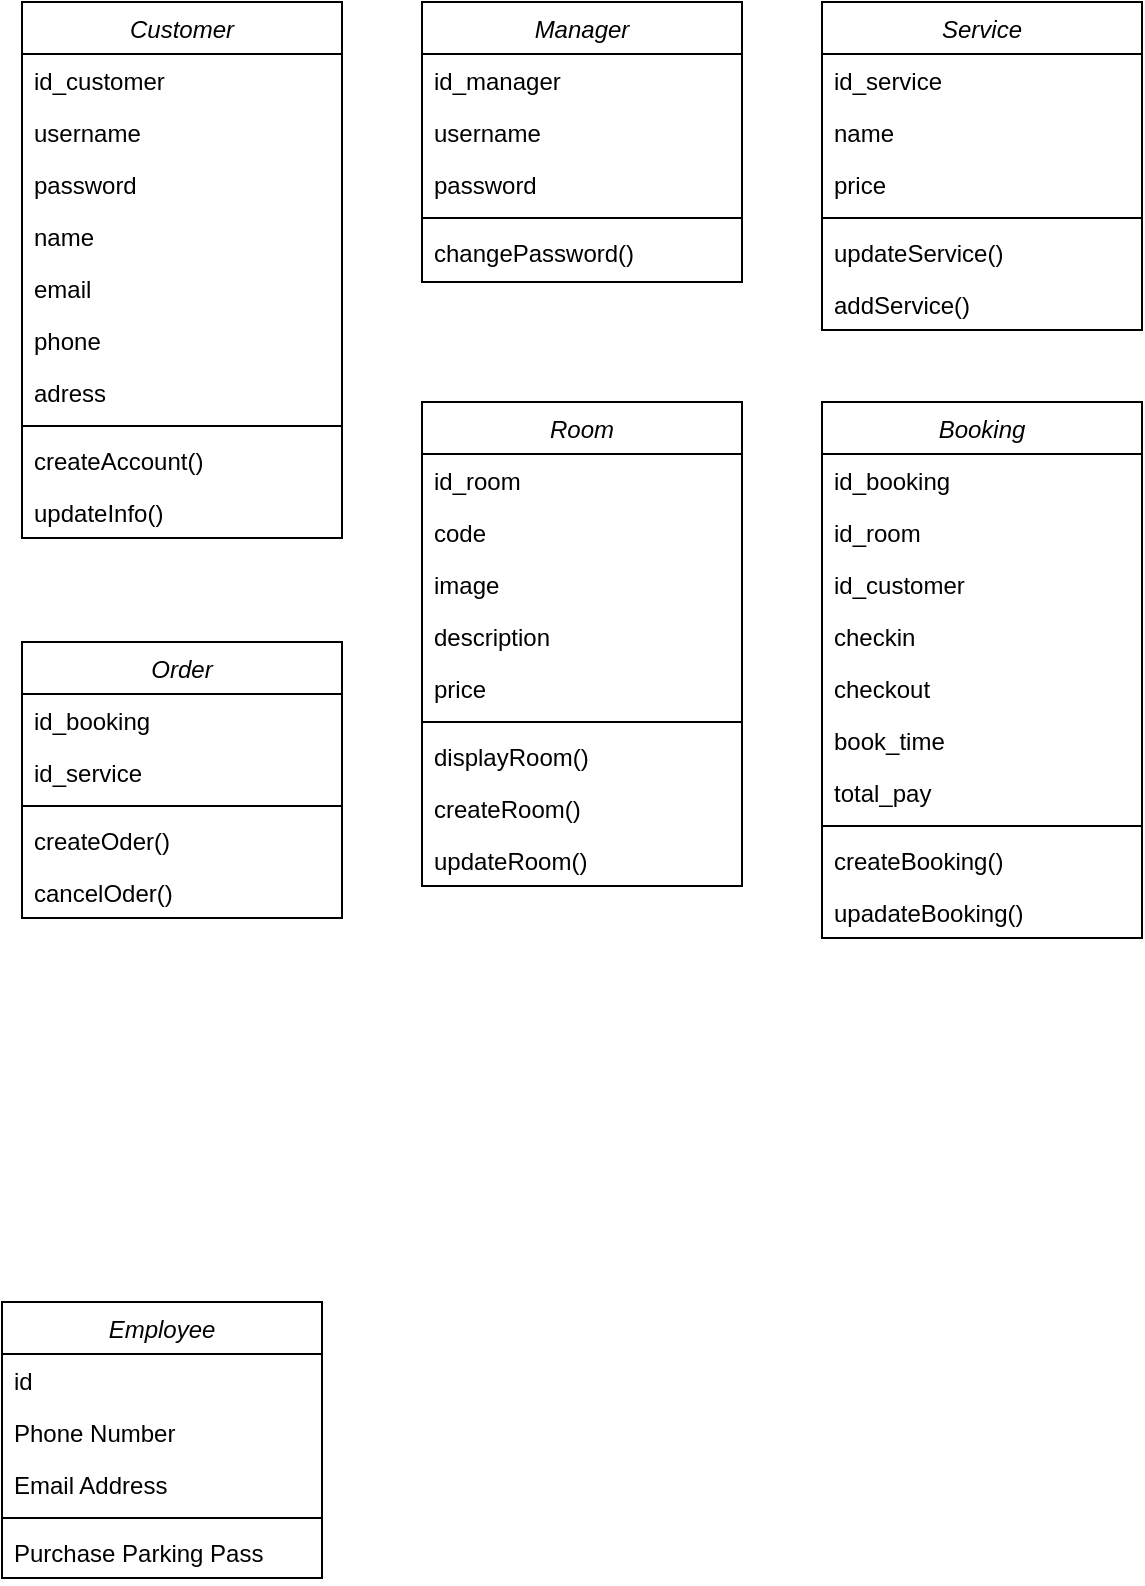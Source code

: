 <mxfile version="12.9.9" type="device"><diagram id="C5RBs43oDa-KdzZeNtuy" name="Class diagram"><mxGraphModel dx="1038" dy="607" grid="1" gridSize="10" guides="1" tooltips="1" connect="1" arrows="1" fold="1" page="1" pageScale="1" pageWidth="827" pageHeight="1169" math="0" shadow="0"><root><mxCell id="WIyWlLk6GJQsqaUBKTNV-0"/><mxCell id="WIyWlLk6GJQsqaUBKTNV-1" parent="WIyWlLk6GJQsqaUBKTNV-0"/><mxCell id="zkfFHV4jXpPFQw0GAbJ--0" value="Customer" style="swimlane;fontStyle=2;align=center;verticalAlign=top;childLayout=stackLayout;horizontal=1;startSize=26;horizontalStack=0;resizeParent=1;resizeLast=0;collapsible=1;marginBottom=0;rounded=0;shadow=0;strokeWidth=1;" parent="WIyWlLk6GJQsqaUBKTNV-1" vertex="1"><mxGeometry x="40" y="40" width="160" height="268" as="geometry"><mxRectangle x="230" y="140" width="160" height="26" as="alternateBounds"/></mxGeometry></mxCell><mxCell id="zkfFHV4jXpPFQw0GAbJ--1" value="id_customer" style="text;align=left;verticalAlign=top;spacingLeft=4;spacingRight=4;overflow=hidden;rotatable=0;points=[[0,0.5],[1,0.5]];portConstraint=eastwest;" parent="zkfFHV4jXpPFQw0GAbJ--0" vertex="1"><mxGeometry y="26" width="160" height="26" as="geometry"/></mxCell><mxCell id="xKY5hXnXbnVDb_xaeGiG-46" value="username" style="text;align=left;verticalAlign=top;spacingLeft=4;spacingRight=4;overflow=hidden;rotatable=0;points=[[0,0.5],[1,0.5]];portConstraint=eastwest;" parent="zkfFHV4jXpPFQw0GAbJ--0" vertex="1"><mxGeometry y="52" width="160" height="26" as="geometry"/></mxCell><mxCell id="xKY5hXnXbnVDb_xaeGiG-45" value="password" style="text;align=left;verticalAlign=top;spacingLeft=4;spacingRight=4;overflow=hidden;rotatable=0;points=[[0,0.5],[1,0.5]];portConstraint=eastwest;" parent="zkfFHV4jXpPFQw0GAbJ--0" vertex="1"><mxGeometry y="78" width="160" height="26" as="geometry"/></mxCell><mxCell id="zkfFHV4jXpPFQw0GAbJ--2" value="name" style="text;align=left;verticalAlign=top;spacingLeft=4;spacingRight=4;overflow=hidden;rotatable=0;points=[[0,0.5],[1,0.5]];portConstraint=eastwest;rounded=0;shadow=0;html=0;" parent="zkfFHV4jXpPFQw0GAbJ--0" vertex="1"><mxGeometry y="104" width="160" height="26" as="geometry"/></mxCell><mxCell id="xKY5hXnXbnVDb_xaeGiG-36" value="email" style="text;align=left;verticalAlign=top;spacingLeft=4;spacingRight=4;overflow=hidden;rotatable=0;points=[[0,0.5],[1,0.5]];portConstraint=eastwest;rounded=0;shadow=0;html=0;" parent="zkfFHV4jXpPFQw0GAbJ--0" vertex="1"><mxGeometry y="130" width="160" height="26" as="geometry"/></mxCell><mxCell id="zkfFHV4jXpPFQw0GAbJ--3" value="phone" style="text;align=left;verticalAlign=top;spacingLeft=4;spacingRight=4;overflow=hidden;rotatable=0;points=[[0,0.5],[1,0.5]];portConstraint=eastwest;rounded=0;shadow=0;html=0;" parent="zkfFHV4jXpPFQw0GAbJ--0" vertex="1"><mxGeometry y="156" width="160" height="26" as="geometry"/></mxCell><mxCell id="xKY5hXnXbnVDb_xaeGiG-38" value="adress" style="text;align=left;verticalAlign=top;spacingLeft=4;spacingRight=4;overflow=hidden;rotatable=0;points=[[0,0.5],[1,0.5]];portConstraint=eastwest;rounded=0;shadow=0;html=0;" parent="zkfFHV4jXpPFQw0GAbJ--0" vertex="1"><mxGeometry y="182" width="160" height="26" as="geometry"/></mxCell><mxCell id="zkfFHV4jXpPFQw0GAbJ--4" value="" style="line;html=1;strokeWidth=1;align=left;verticalAlign=middle;spacingTop=-1;spacingLeft=3;spacingRight=3;rotatable=0;labelPosition=right;points=[];portConstraint=eastwest;" parent="zkfFHV4jXpPFQw0GAbJ--0" vertex="1"><mxGeometry y="208" width="160" height="8" as="geometry"/></mxCell><mxCell id="zkfFHV4jXpPFQw0GAbJ--5" value="createAccount()" style="text;align=left;verticalAlign=top;spacingLeft=4;spacingRight=4;overflow=hidden;rotatable=0;points=[[0,0.5],[1,0.5]];portConstraint=eastwest;" parent="zkfFHV4jXpPFQw0GAbJ--0" vertex="1"><mxGeometry y="216" width="160" height="26" as="geometry"/></mxCell><mxCell id="xKY5hXnXbnVDb_xaeGiG-44" value="updateInfo()" style="text;align=left;verticalAlign=top;spacingLeft=4;spacingRight=4;overflow=hidden;rotatable=0;points=[[0,0.5],[1,0.5]];portConstraint=eastwest;" parent="zkfFHV4jXpPFQw0GAbJ--0" vertex="1"><mxGeometry y="242" width="160" height="26" as="geometry"/></mxCell><mxCell id="xKY5hXnXbnVDb_xaeGiG-0" value="Manager" style="swimlane;fontStyle=2;align=center;verticalAlign=top;childLayout=stackLayout;horizontal=1;startSize=26;horizontalStack=0;resizeParent=1;resizeLast=0;collapsible=1;marginBottom=0;rounded=0;shadow=0;strokeWidth=1;" parent="WIyWlLk6GJQsqaUBKTNV-1" vertex="1"><mxGeometry x="240" y="40" width="160" height="140" as="geometry"><mxRectangle x="230" y="140" width="160" height="26" as="alternateBounds"/></mxGeometry></mxCell><mxCell id="xKY5hXnXbnVDb_xaeGiG-1" value="id_manager" style="text;align=left;verticalAlign=top;spacingLeft=4;spacingRight=4;overflow=hidden;rotatable=0;points=[[0,0.5],[1,0.5]];portConstraint=eastwest;" parent="xKY5hXnXbnVDb_xaeGiG-0" vertex="1"><mxGeometry y="26" width="160" height="26" as="geometry"/></mxCell><mxCell id="xKY5hXnXbnVDb_xaeGiG-2" value="username" style="text;align=left;verticalAlign=top;spacingLeft=4;spacingRight=4;overflow=hidden;rotatable=0;points=[[0,0.5],[1,0.5]];portConstraint=eastwest;rounded=0;shadow=0;html=0;" parent="xKY5hXnXbnVDb_xaeGiG-0" vertex="1"><mxGeometry y="52" width="160" height="26" as="geometry"/></mxCell><mxCell id="xKY5hXnXbnVDb_xaeGiG-3" value="password" style="text;align=left;verticalAlign=top;spacingLeft=4;spacingRight=4;overflow=hidden;rotatable=0;points=[[0,0.5],[1,0.5]];portConstraint=eastwest;rounded=0;shadow=0;html=0;" parent="xKY5hXnXbnVDb_xaeGiG-0" vertex="1"><mxGeometry y="78" width="160" height="26" as="geometry"/></mxCell><mxCell id="xKY5hXnXbnVDb_xaeGiG-4" value="" style="line;html=1;strokeWidth=1;align=left;verticalAlign=middle;spacingTop=-1;spacingLeft=3;spacingRight=3;rotatable=0;labelPosition=right;points=[];portConstraint=eastwest;" parent="xKY5hXnXbnVDb_xaeGiG-0" vertex="1"><mxGeometry y="104" width="160" height="8" as="geometry"/></mxCell><mxCell id="xKY5hXnXbnVDb_xaeGiG-5" value="changePassword()" style="text;align=left;verticalAlign=top;spacingLeft=4;spacingRight=4;overflow=hidden;rotatable=0;points=[[0,0.5],[1,0.5]];portConstraint=eastwest;" parent="xKY5hXnXbnVDb_xaeGiG-0" vertex="1"><mxGeometry y="112" width="160" height="26" as="geometry"/></mxCell><mxCell id="xKY5hXnXbnVDb_xaeGiG-61" value="Service" style="swimlane;fontStyle=2;align=center;verticalAlign=top;childLayout=stackLayout;horizontal=1;startSize=26;horizontalStack=0;resizeParent=1;resizeLast=0;collapsible=1;marginBottom=0;rounded=0;shadow=0;strokeWidth=1;" parent="WIyWlLk6GJQsqaUBKTNV-1" vertex="1"><mxGeometry x="440" y="40" width="160" height="164" as="geometry"><mxRectangle x="230" y="140" width="160" height="26" as="alternateBounds"/></mxGeometry></mxCell><mxCell id="xKY5hXnXbnVDb_xaeGiG-62" value="id_service" style="text;align=left;verticalAlign=top;spacingLeft=4;spacingRight=4;overflow=hidden;rotatable=0;points=[[0,0.5],[1,0.5]];portConstraint=eastwest;" parent="xKY5hXnXbnVDb_xaeGiG-61" vertex="1"><mxGeometry y="26" width="160" height="26" as="geometry"/></mxCell><mxCell id="xKY5hXnXbnVDb_xaeGiG-63" value="name" style="text;align=left;verticalAlign=top;spacingLeft=4;spacingRight=4;overflow=hidden;rotatable=0;points=[[0,0.5],[1,0.5]];portConstraint=eastwest;rounded=0;shadow=0;html=0;" parent="xKY5hXnXbnVDb_xaeGiG-61" vertex="1"><mxGeometry y="52" width="160" height="26" as="geometry"/></mxCell><mxCell id="xKY5hXnXbnVDb_xaeGiG-64" value="price" style="text;align=left;verticalAlign=top;spacingLeft=4;spacingRight=4;overflow=hidden;rotatable=0;points=[[0,0.5],[1,0.5]];portConstraint=eastwest;rounded=0;shadow=0;html=0;" parent="xKY5hXnXbnVDb_xaeGiG-61" vertex="1"><mxGeometry y="78" width="160" height="26" as="geometry"/></mxCell><mxCell id="xKY5hXnXbnVDb_xaeGiG-65" value="" style="line;html=1;strokeWidth=1;align=left;verticalAlign=middle;spacingTop=-1;spacingLeft=3;spacingRight=3;rotatable=0;labelPosition=right;points=[];portConstraint=eastwest;" parent="xKY5hXnXbnVDb_xaeGiG-61" vertex="1"><mxGeometry y="104" width="160" height="8" as="geometry"/></mxCell><mxCell id="xKY5hXnXbnVDb_xaeGiG-66" value="updateService()" style="text;align=left;verticalAlign=top;spacingLeft=4;spacingRight=4;overflow=hidden;rotatable=0;points=[[0,0.5],[1,0.5]];portConstraint=eastwest;" parent="xKY5hXnXbnVDb_xaeGiG-61" vertex="1"><mxGeometry y="112" width="160" height="26" as="geometry"/></mxCell><mxCell id="xKY5hXnXbnVDb_xaeGiG-67" value="addService()" style="text;align=left;verticalAlign=top;spacingLeft=4;spacingRight=4;overflow=hidden;rotatable=0;points=[[0,0.5],[1,0.5]];portConstraint=eastwest;" parent="xKY5hXnXbnVDb_xaeGiG-61" vertex="1"><mxGeometry y="138" width="160" height="26" as="geometry"/></mxCell><mxCell id="xKY5hXnXbnVDb_xaeGiG-30" value="Employee" style="swimlane;fontStyle=2;align=center;verticalAlign=top;childLayout=stackLayout;horizontal=1;startSize=26;horizontalStack=0;resizeParent=1;resizeLast=0;collapsible=1;marginBottom=0;rounded=0;shadow=0;strokeWidth=1;" parent="WIyWlLk6GJQsqaUBKTNV-1" vertex="1"><mxGeometry x="30" y="690" width="160" height="138" as="geometry"><mxRectangle x="230" y="140" width="160" height="26" as="alternateBounds"/></mxGeometry></mxCell><mxCell id="xKY5hXnXbnVDb_xaeGiG-31" value="id" style="text;align=left;verticalAlign=top;spacingLeft=4;spacingRight=4;overflow=hidden;rotatable=0;points=[[0,0.5],[1,0.5]];portConstraint=eastwest;" parent="xKY5hXnXbnVDb_xaeGiG-30" vertex="1"><mxGeometry y="26" width="160" height="26" as="geometry"/></mxCell><mxCell id="xKY5hXnXbnVDb_xaeGiG-32" value="Phone Number" style="text;align=left;verticalAlign=top;spacingLeft=4;spacingRight=4;overflow=hidden;rotatable=0;points=[[0,0.5],[1,0.5]];portConstraint=eastwest;rounded=0;shadow=0;html=0;" parent="xKY5hXnXbnVDb_xaeGiG-30" vertex="1"><mxGeometry y="52" width="160" height="26" as="geometry"/></mxCell><mxCell id="xKY5hXnXbnVDb_xaeGiG-33" value="Email Address" style="text;align=left;verticalAlign=top;spacingLeft=4;spacingRight=4;overflow=hidden;rotatable=0;points=[[0,0.5],[1,0.5]];portConstraint=eastwest;rounded=0;shadow=0;html=0;" parent="xKY5hXnXbnVDb_xaeGiG-30" vertex="1"><mxGeometry y="78" width="160" height="26" as="geometry"/></mxCell><mxCell id="xKY5hXnXbnVDb_xaeGiG-34" value="" style="line;html=1;strokeWidth=1;align=left;verticalAlign=middle;spacingTop=-1;spacingLeft=3;spacingRight=3;rotatable=0;labelPosition=right;points=[];portConstraint=eastwest;" parent="xKY5hXnXbnVDb_xaeGiG-30" vertex="1"><mxGeometry y="104" width="160" height="8" as="geometry"/></mxCell><mxCell id="xKY5hXnXbnVDb_xaeGiG-35" value="Purchase Parking Pass" style="text;align=left;verticalAlign=top;spacingLeft=4;spacingRight=4;overflow=hidden;rotatable=0;points=[[0,0.5],[1,0.5]];portConstraint=eastwest;" parent="xKY5hXnXbnVDb_xaeGiG-30" vertex="1"><mxGeometry y="112" width="160" height="26" as="geometry"/></mxCell><mxCell id="xKY5hXnXbnVDb_xaeGiG-12" value="Room" style="swimlane;fontStyle=2;align=center;verticalAlign=top;childLayout=stackLayout;horizontal=1;startSize=26;horizontalStack=0;resizeParent=1;resizeLast=0;collapsible=1;marginBottom=0;rounded=0;shadow=0;strokeWidth=1;" parent="WIyWlLk6GJQsqaUBKTNV-1" vertex="1"><mxGeometry x="240" y="240" width="160" height="242" as="geometry"><mxRectangle x="230" y="140" width="160" height="26" as="alternateBounds"/></mxGeometry></mxCell><mxCell id="xKY5hXnXbnVDb_xaeGiG-13" value="id_room" style="text;align=left;verticalAlign=top;spacingLeft=4;spacingRight=4;overflow=hidden;rotatable=0;points=[[0,0.5],[1,0.5]];portConstraint=eastwest;" parent="xKY5hXnXbnVDb_xaeGiG-12" vertex="1"><mxGeometry y="26" width="160" height="26" as="geometry"/></mxCell><mxCell id="xKY5hXnXbnVDb_xaeGiG-14" value="code" style="text;align=left;verticalAlign=top;spacingLeft=4;spacingRight=4;overflow=hidden;rotatable=0;points=[[0,0.5],[1,0.5]];portConstraint=eastwest;rounded=0;shadow=0;html=0;" parent="xKY5hXnXbnVDb_xaeGiG-12" vertex="1"><mxGeometry y="52" width="160" height="26" as="geometry"/></mxCell><mxCell id="xKY5hXnXbnVDb_xaeGiG-15" value="image" style="text;align=left;verticalAlign=top;spacingLeft=4;spacingRight=4;overflow=hidden;rotatable=0;points=[[0,0.5],[1,0.5]];portConstraint=eastwest;rounded=0;shadow=0;html=0;" parent="xKY5hXnXbnVDb_xaeGiG-12" vertex="1"><mxGeometry y="78" width="160" height="26" as="geometry"/></mxCell><mxCell id="xKY5hXnXbnVDb_xaeGiG-70" value="description" style="text;align=left;verticalAlign=top;spacingLeft=4;spacingRight=4;overflow=hidden;rotatable=0;points=[[0,0.5],[1,0.5]];portConstraint=eastwest;rounded=0;shadow=0;html=0;" parent="xKY5hXnXbnVDb_xaeGiG-12" vertex="1"><mxGeometry y="104" width="160" height="26" as="geometry"/></mxCell><mxCell id="xKY5hXnXbnVDb_xaeGiG-71" value="price" style="text;align=left;verticalAlign=top;spacingLeft=4;spacingRight=4;overflow=hidden;rotatable=0;points=[[0,0.5],[1,0.5]];portConstraint=eastwest;rounded=0;shadow=0;html=0;" parent="xKY5hXnXbnVDb_xaeGiG-12" vertex="1"><mxGeometry y="130" width="160" height="26" as="geometry"/></mxCell><mxCell id="xKY5hXnXbnVDb_xaeGiG-16" value="" style="line;html=1;strokeWidth=1;align=left;verticalAlign=middle;spacingTop=-1;spacingLeft=3;spacingRight=3;rotatable=0;labelPosition=right;points=[];portConstraint=eastwest;" parent="xKY5hXnXbnVDb_xaeGiG-12" vertex="1"><mxGeometry y="156" width="160" height="8" as="geometry"/></mxCell><mxCell id="xKY5hXnXbnVDb_xaeGiG-17" value="displayRoom()" style="text;align=left;verticalAlign=top;spacingLeft=4;spacingRight=4;overflow=hidden;rotatable=0;points=[[0,0.5],[1,0.5]];portConstraint=eastwest;" parent="xKY5hXnXbnVDb_xaeGiG-12" vertex="1"><mxGeometry y="164" width="160" height="26" as="geometry"/></mxCell><mxCell id="xKY5hXnXbnVDb_xaeGiG-69" value="createRoom()" style="text;align=left;verticalAlign=top;spacingLeft=4;spacingRight=4;overflow=hidden;rotatable=0;points=[[0,0.5],[1,0.5]];portConstraint=eastwest;" parent="xKY5hXnXbnVDb_xaeGiG-12" vertex="1"><mxGeometry y="190" width="160" height="26" as="geometry"/></mxCell><mxCell id="xKY5hXnXbnVDb_xaeGiG-48" value="updateRoom()" style="text;align=left;verticalAlign=top;spacingLeft=4;spacingRight=4;overflow=hidden;rotatable=0;points=[[0,0.5],[1,0.5]];portConstraint=eastwest;" parent="xKY5hXnXbnVDb_xaeGiG-12" vertex="1"><mxGeometry y="216" width="160" height="26" as="geometry"/></mxCell><mxCell id="xKY5hXnXbnVDb_xaeGiG-18" value="Booking" style="swimlane;fontStyle=2;align=center;verticalAlign=top;childLayout=stackLayout;horizontal=1;startSize=26;horizontalStack=0;resizeParent=1;resizeLast=0;collapsible=1;marginBottom=0;rounded=0;shadow=0;strokeWidth=1;" parent="WIyWlLk6GJQsqaUBKTNV-1" vertex="1"><mxGeometry x="440" y="240" width="160" height="268" as="geometry"><mxRectangle x="230" y="140" width="160" height="26" as="alternateBounds"/></mxGeometry></mxCell><mxCell id="xKY5hXnXbnVDb_xaeGiG-19" value="id_booking" style="text;align=left;verticalAlign=top;spacingLeft=4;spacingRight=4;overflow=hidden;rotatable=0;points=[[0,0.5],[1,0.5]];portConstraint=eastwest;" parent="xKY5hXnXbnVDb_xaeGiG-18" vertex="1"><mxGeometry y="26" width="160" height="26" as="geometry"/></mxCell><mxCell id="xKY5hXnXbnVDb_xaeGiG-20" value="id_room" style="text;align=left;verticalAlign=top;spacingLeft=4;spacingRight=4;overflow=hidden;rotatable=0;points=[[0,0.5],[1,0.5]];portConstraint=eastwest;rounded=0;shadow=0;html=0;" parent="xKY5hXnXbnVDb_xaeGiG-18" vertex="1"><mxGeometry y="52" width="160" height="26" as="geometry"/></mxCell><mxCell id="xKY5hXnXbnVDb_xaeGiG-21" value="id_customer" style="text;align=left;verticalAlign=top;spacingLeft=4;spacingRight=4;overflow=hidden;rotatable=0;points=[[0,0.5],[1,0.5]];portConstraint=eastwest;rounded=0;shadow=0;html=0;" parent="xKY5hXnXbnVDb_xaeGiG-18" vertex="1"><mxGeometry y="78" width="160" height="26" as="geometry"/></mxCell><mxCell id="xKY5hXnXbnVDb_xaeGiG-49" value="checkin" style="text;align=left;verticalAlign=top;spacingLeft=4;spacingRight=4;overflow=hidden;rotatable=0;points=[[0,0.5],[1,0.5]];portConstraint=eastwest;rounded=0;shadow=0;html=0;" parent="xKY5hXnXbnVDb_xaeGiG-18" vertex="1"><mxGeometry y="104" width="160" height="26" as="geometry"/></mxCell><mxCell id="xKY5hXnXbnVDb_xaeGiG-50" value="checkout" style="text;align=left;verticalAlign=top;spacingLeft=4;spacingRight=4;overflow=hidden;rotatable=0;points=[[0,0.5],[1,0.5]];portConstraint=eastwest;rounded=0;shadow=0;html=0;" parent="xKY5hXnXbnVDb_xaeGiG-18" vertex="1"><mxGeometry y="130" width="160" height="26" as="geometry"/></mxCell><mxCell id="xKY5hXnXbnVDb_xaeGiG-51" value="book_time" style="text;align=left;verticalAlign=top;spacingLeft=4;spacingRight=4;overflow=hidden;rotatable=0;points=[[0,0.5],[1,0.5]];portConstraint=eastwest;rounded=0;shadow=0;html=0;" parent="xKY5hXnXbnVDb_xaeGiG-18" vertex="1"><mxGeometry y="156" width="160" height="26" as="geometry"/></mxCell><mxCell id="xKY5hXnXbnVDb_xaeGiG-52" value="total_pay" style="text;align=left;verticalAlign=top;spacingLeft=4;spacingRight=4;overflow=hidden;rotatable=0;points=[[0,0.5],[1,0.5]];portConstraint=eastwest;rounded=0;shadow=0;html=0;" parent="xKY5hXnXbnVDb_xaeGiG-18" vertex="1"><mxGeometry y="182" width="160" height="26" as="geometry"/></mxCell><mxCell id="xKY5hXnXbnVDb_xaeGiG-22" value="" style="line;html=1;strokeWidth=1;align=left;verticalAlign=middle;spacingTop=-1;spacingLeft=3;spacingRight=3;rotatable=0;labelPosition=right;points=[];portConstraint=eastwest;" parent="xKY5hXnXbnVDb_xaeGiG-18" vertex="1"><mxGeometry y="208" width="160" height="8" as="geometry"/></mxCell><mxCell id="xKY5hXnXbnVDb_xaeGiG-68" value="createBooking()" style="text;align=left;verticalAlign=top;spacingLeft=4;spacingRight=4;overflow=hidden;rotatable=0;points=[[0,0.5],[1,0.5]];portConstraint=eastwest;" parent="xKY5hXnXbnVDb_xaeGiG-18" vertex="1"><mxGeometry y="216" width="160" height="26" as="geometry"/></mxCell><mxCell id="xKY5hXnXbnVDb_xaeGiG-23" value="upadateBooking()" style="text;align=left;verticalAlign=top;spacingLeft=4;spacingRight=4;overflow=hidden;rotatable=0;points=[[0,0.5],[1,0.5]];portConstraint=eastwest;" parent="xKY5hXnXbnVDb_xaeGiG-18" vertex="1"><mxGeometry y="242" width="160" height="26" as="geometry"/></mxCell><mxCell id="xKY5hXnXbnVDb_xaeGiG-24" value="Order" style="swimlane;fontStyle=2;align=center;verticalAlign=top;childLayout=stackLayout;horizontal=1;startSize=26;horizontalStack=0;resizeParent=1;resizeLast=0;collapsible=1;marginBottom=0;rounded=0;shadow=0;strokeWidth=1;" parent="WIyWlLk6GJQsqaUBKTNV-1" vertex="1"><mxGeometry x="40" y="360" width="160" height="138" as="geometry"><mxRectangle x="230" y="140" width="160" height="26" as="alternateBounds"/></mxGeometry></mxCell><mxCell id="xKY5hXnXbnVDb_xaeGiG-25" value="id_booking" style="text;align=left;verticalAlign=top;spacingLeft=4;spacingRight=4;overflow=hidden;rotatable=0;points=[[0,0.5],[1,0.5]];portConstraint=eastwest;" parent="xKY5hXnXbnVDb_xaeGiG-24" vertex="1"><mxGeometry y="26" width="160" height="26" as="geometry"/></mxCell><mxCell id="xKY5hXnXbnVDb_xaeGiG-27" value="id_service" style="text;align=left;verticalAlign=top;spacingLeft=4;spacingRight=4;overflow=hidden;rotatable=0;points=[[0,0.5],[1,0.5]];portConstraint=eastwest;rounded=0;shadow=0;html=0;" parent="xKY5hXnXbnVDb_xaeGiG-24" vertex="1"><mxGeometry y="52" width="160" height="26" as="geometry"/></mxCell><mxCell id="xKY5hXnXbnVDb_xaeGiG-28" value="" style="line;html=1;strokeWidth=1;align=left;verticalAlign=middle;spacingTop=-1;spacingLeft=3;spacingRight=3;rotatable=0;labelPosition=right;points=[];portConstraint=eastwest;" parent="xKY5hXnXbnVDb_xaeGiG-24" vertex="1"><mxGeometry y="78" width="160" height="8" as="geometry"/></mxCell><mxCell id="xKY5hXnXbnVDb_xaeGiG-72" value="createOder()" style="text;align=left;verticalAlign=top;spacingLeft=4;spacingRight=4;overflow=hidden;rotatable=0;points=[[0,0.5],[1,0.5]];portConstraint=eastwest;" parent="xKY5hXnXbnVDb_xaeGiG-24" vertex="1"><mxGeometry y="86" width="160" height="26" as="geometry"/></mxCell><mxCell id="xKY5hXnXbnVDb_xaeGiG-29" value="cancelOder()" style="text;align=left;verticalAlign=top;spacingLeft=4;spacingRight=4;overflow=hidden;rotatable=0;points=[[0,0.5],[1,0.5]];portConstraint=eastwest;" parent="xKY5hXnXbnVDb_xaeGiG-24" vertex="1"><mxGeometry y="112" width="160" height="26" as="geometry"/></mxCell></root></mxGraphModel></diagram></mxfile>